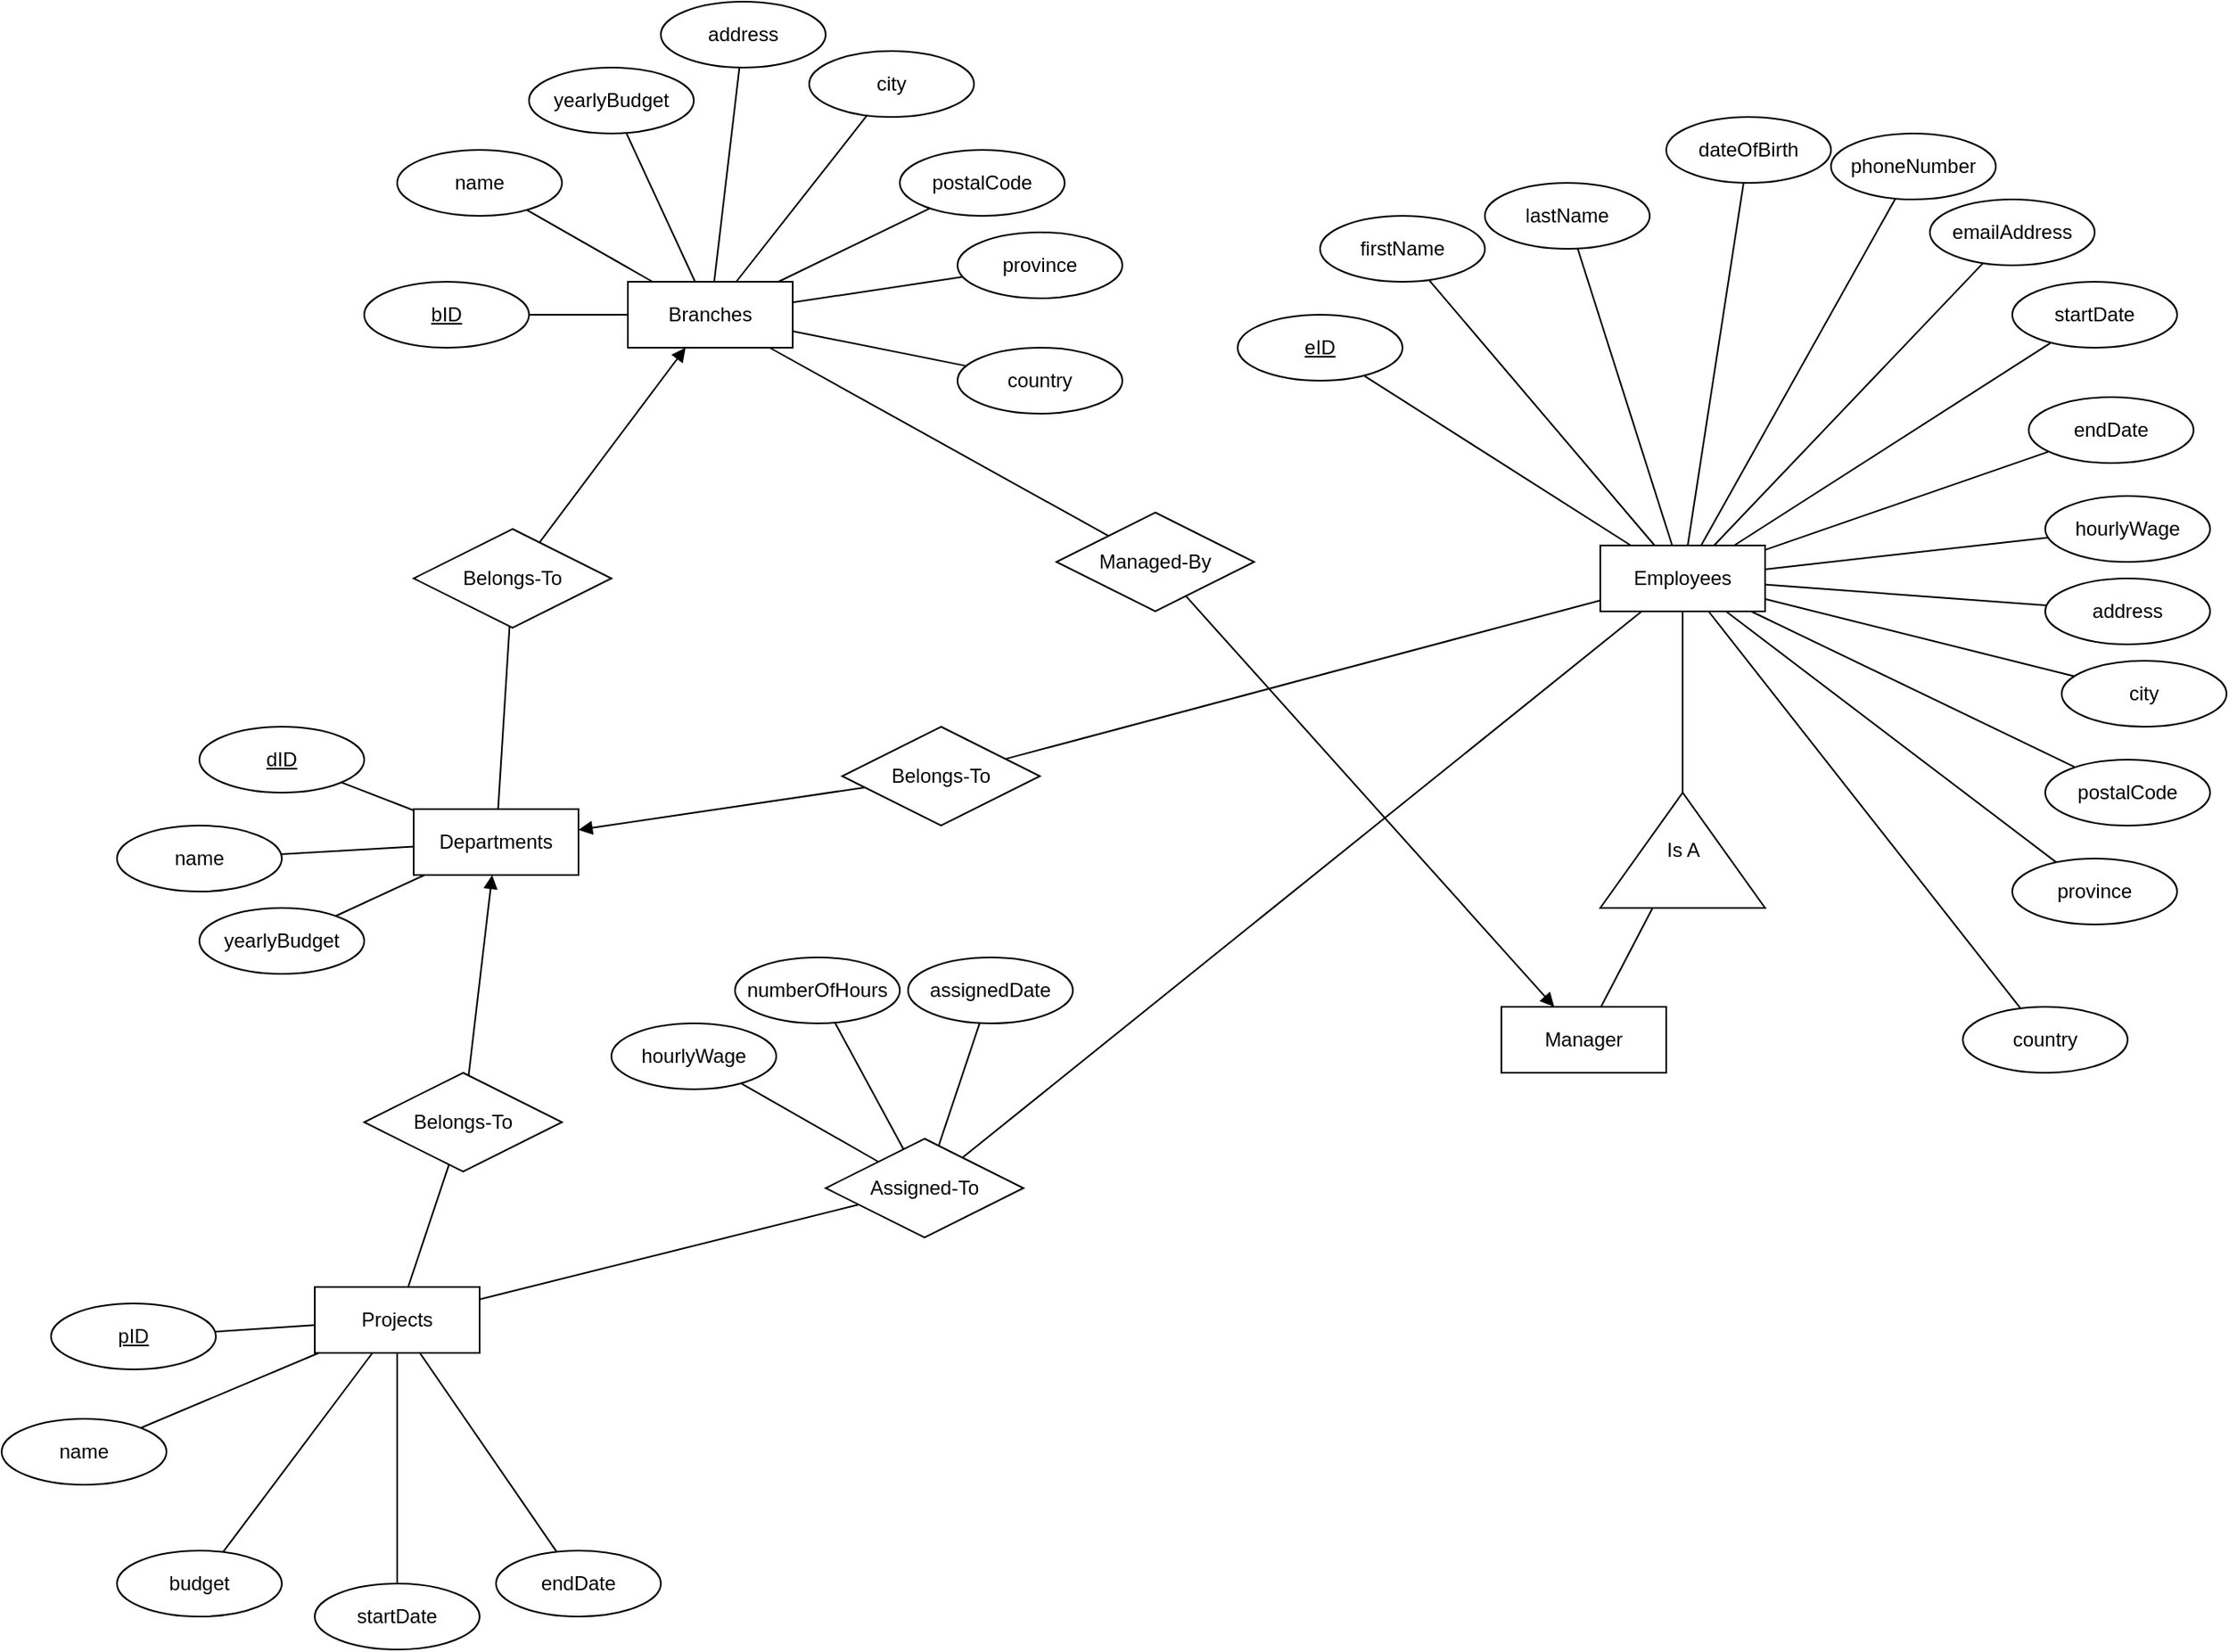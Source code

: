 <mxfile version="15.5.2" type="device"><diagram id="fnmCOroNZdCPgmPkX1eb" name="Page-1"><mxGraphModel dx="2980" dy="2040" grid="1" gridSize="10" guides="1" tooltips="1" connect="1" arrows="1" fold="1" page="1" pageScale="1" pageWidth="850" pageHeight="1100" math="0" shadow="0"><root><mxCell id="0"/><mxCell id="1" parent="0"/><mxCell id="VQh2Qn3ohgtx3n3Q3S5V-108" style="edgeStyle=none;rounded=0;orthogonalLoop=1;jettySize=auto;html=1;endArrow=none;endFill=0;" parent="1" source="VQh2Qn3ohgtx3n3Q3S5V-1" target="VQh2Qn3ohgtx3n3Q3S5V-104" edge="1"><mxGeometry relative="1" as="geometry"/></mxCell><mxCell id="VQh2Qn3ohgtx3n3Q3S5V-1" value="Branches" style="whiteSpace=wrap;html=1;align=center;" parent="1" vertex="1"><mxGeometry x="160" y="120" width="100" height="40" as="geometry"/></mxCell><mxCell id="VQh2Qn3ohgtx3n3Q3S5V-15" style="edgeStyle=none;rounded=0;orthogonalLoop=1;jettySize=auto;html=1;endArrow=none;endFill=0;" parent="1" source="VQh2Qn3ohgtx3n3Q3S5V-2" target="VQh2Qn3ohgtx3n3Q3S5V-14" edge="1"><mxGeometry relative="1" as="geometry"/></mxCell><mxCell id="VQh2Qn3ohgtx3n3Q3S5V-2" value="Departments" style="whiteSpace=wrap;html=1;align=center;" parent="1" vertex="1"><mxGeometry x="30" y="440" width="100" height="40" as="geometry"/></mxCell><mxCell id="VQh2Qn3ohgtx3n3Q3S5V-75" style="edgeStyle=none;rounded=0;orthogonalLoop=1;jettySize=auto;html=1;endArrow=none;endFill=0;" parent="1" source="VQh2Qn3ohgtx3n3Q3S5V-3" target="VQh2Qn3ohgtx3n3Q3S5V-74" edge="1"><mxGeometry relative="1" as="geometry"/></mxCell><mxCell id="VQh2Qn3ohgtx3n3Q3S5V-111" style="edgeStyle=none;rounded=0;orthogonalLoop=1;jettySize=auto;html=1;endArrow=none;endFill=0;" parent="1" source="VQh2Qn3ohgtx3n3Q3S5V-3" target="VQh2Qn3ohgtx3n3Q3S5V-110" edge="1"><mxGeometry relative="1" as="geometry"/></mxCell><mxCell id="VQh2Qn3ohgtx3n3Q3S5V-3" value="Employees" style="whiteSpace=wrap;html=1;align=center;" parent="1" vertex="1"><mxGeometry x="750" y="280" width="100" height="40" as="geometry"/></mxCell><mxCell id="VQh2Qn3ohgtx3n3Q3S5V-81" style="edgeStyle=none;rounded=0;orthogonalLoop=1;jettySize=auto;html=1;endArrow=none;endFill=0;" parent="1" source="VQh2Qn3ohgtx3n3Q3S5V-4" target="VQh2Qn3ohgtx3n3Q3S5V-78" edge="1"><mxGeometry relative="1" as="geometry"/></mxCell><mxCell id="VQh2Qn3ohgtx3n3Q3S5V-4" value="Projects" style="whiteSpace=wrap;html=1;align=center;" parent="1" vertex="1"><mxGeometry x="-30" y="730" width="100" height="40" as="geometry"/></mxCell><mxCell id="VQh2Qn3ohgtx3n3Q3S5V-11" style="rounded=0;orthogonalLoop=1;jettySize=auto;html=1;endArrow=none;endFill=0;" parent="1" source="VQh2Qn3ohgtx3n3Q3S5V-6" target="VQh2Qn3ohgtx3n3Q3S5V-2" edge="1"><mxGeometry relative="1" as="geometry"/></mxCell><mxCell id="VQh2Qn3ohgtx3n3Q3S5V-6" value="dID" style="ellipse;whiteSpace=wrap;html=1;align=center;fontStyle=4;" parent="1" vertex="1"><mxGeometry x="-100" y="390" width="100" height="40" as="geometry"/></mxCell><mxCell id="VQh2Qn3ohgtx3n3Q3S5V-12" style="edgeStyle=none;rounded=0;orthogonalLoop=1;jettySize=auto;html=1;endArrow=none;endFill=0;" parent="1" source="VQh2Qn3ohgtx3n3Q3S5V-7" target="VQh2Qn3ohgtx3n3Q3S5V-2" edge="1"><mxGeometry relative="1" as="geometry"/></mxCell><mxCell id="VQh2Qn3ohgtx3n3Q3S5V-7" value="name" style="ellipse;whiteSpace=wrap;html=1;align=center;" parent="1" vertex="1"><mxGeometry x="-150" y="450" width="100" height="40" as="geometry"/></mxCell><mxCell id="VQh2Qn3ohgtx3n3Q3S5V-13" style="edgeStyle=none;rounded=0;orthogonalLoop=1;jettySize=auto;html=1;endArrow=none;endFill=0;" parent="1" source="VQh2Qn3ohgtx3n3Q3S5V-8" target="VQh2Qn3ohgtx3n3Q3S5V-2" edge="1"><mxGeometry relative="1" as="geometry"/></mxCell><mxCell id="VQh2Qn3ohgtx3n3Q3S5V-8" value="yearlyBudget" style="ellipse;whiteSpace=wrap;html=1;align=center;" parent="1" vertex="1"><mxGeometry x="-100" y="500" width="100" height="40" as="geometry"/></mxCell><mxCell id="VQh2Qn3ohgtx3n3Q3S5V-16" style="edgeStyle=none;rounded=0;orthogonalLoop=1;jettySize=auto;html=1;endArrow=block;endFill=1;" parent="1" source="VQh2Qn3ohgtx3n3Q3S5V-14" target="VQh2Qn3ohgtx3n3Q3S5V-1" edge="1"><mxGeometry relative="1" as="geometry"/></mxCell><mxCell id="VQh2Qn3ohgtx3n3Q3S5V-14" value="Belongs-To" style="shape=rhombus;perimeter=rhombusPerimeter;whiteSpace=wrap;html=1;align=center;" parent="1" vertex="1"><mxGeometry x="30" y="270" width="120" height="60" as="geometry"/></mxCell><mxCell id="VQh2Qn3ohgtx3n3Q3S5V-25" style="edgeStyle=none;rounded=0;orthogonalLoop=1;jettySize=auto;html=1;endArrow=none;endFill=0;" parent="1" source="VQh2Qn3ohgtx3n3Q3S5V-17" target="VQh2Qn3ohgtx3n3Q3S5V-1" edge="1"><mxGeometry relative="1" as="geometry"/></mxCell><mxCell id="VQh2Qn3ohgtx3n3Q3S5V-17" value="bID" style="ellipse;whiteSpace=wrap;html=1;align=center;fontStyle=4;" parent="1" vertex="1"><mxGeometry y="120" width="100" height="40" as="geometry"/></mxCell><mxCell id="VQh2Qn3ohgtx3n3Q3S5V-26" style="edgeStyle=none;rounded=0;orthogonalLoop=1;jettySize=auto;html=1;endArrow=none;endFill=0;" parent="1" source="VQh2Qn3ohgtx3n3Q3S5V-18" target="VQh2Qn3ohgtx3n3Q3S5V-1" edge="1"><mxGeometry relative="1" as="geometry"/></mxCell><mxCell id="VQh2Qn3ohgtx3n3Q3S5V-18" value="name" style="ellipse;whiteSpace=wrap;html=1;align=center;" parent="1" vertex="1"><mxGeometry x="20" y="40" width="100" height="40" as="geometry"/></mxCell><mxCell id="VQh2Qn3ohgtx3n3Q3S5V-27" style="edgeStyle=none;rounded=0;orthogonalLoop=1;jettySize=auto;html=1;endArrow=none;endFill=0;" parent="1" source="VQh2Qn3ohgtx3n3Q3S5V-19" target="VQh2Qn3ohgtx3n3Q3S5V-1" edge="1"><mxGeometry relative="1" as="geometry"><mxPoint x="220" y="140" as="targetPoint"/></mxGeometry></mxCell><mxCell id="VQh2Qn3ohgtx3n3Q3S5V-19" value="yearlyBudget" style="ellipse;whiteSpace=wrap;html=1;align=center;" parent="1" vertex="1"><mxGeometry x="100" y="-10" width="100" height="40" as="geometry"/></mxCell><mxCell id="VQh2Qn3ohgtx3n3Q3S5V-28" style="edgeStyle=none;rounded=0;orthogonalLoop=1;jettySize=auto;html=1;endArrow=none;endFill=0;" parent="1" source="VQh2Qn3ohgtx3n3Q3S5V-20" target="VQh2Qn3ohgtx3n3Q3S5V-1" edge="1"><mxGeometry relative="1" as="geometry"/></mxCell><mxCell id="VQh2Qn3ohgtx3n3Q3S5V-20" value="address" style="ellipse;whiteSpace=wrap;html=1;align=center;" parent="1" vertex="1"><mxGeometry x="180" y="-50" width="100" height="40" as="geometry"/></mxCell><mxCell id="VQh2Qn3ohgtx3n3Q3S5V-29" style="edgeStyle=none;rounded=0;orthogonalLoop=1;jettySize=auto;html=1;endArrow=none;endFill=0;" parent="1" source="VQh2Qn3ohgtx3n3Q3S5V-21" target="VQh2Qn3ohgtx3n3Q3S5V-1" edge="1"><mxGeometry relative="1" as="geometry"/></mxCell><mxCell id="VQh2Qn3ohgtx3n3Q3S5V-21" value="city" style="ellipse;whiteSpace=wrap;html=1;align=center;" parent="1" vertex="1"><mxGeometry x="270" y="-20" width="100" height="40" as="geometry"/></mxCell><mxCell id="VQh2Qn3ohgtx3n3Q3S5V-30" style="edgeStyle=none;rounded=0;orthogonalLoop=1;jettySize=auto;html=1;endArrow=none;endFill=0;" parent="1" source="VQh2Qn3ohgtx3n3Q3S5V-22" target="VQh2Qn3ohgtx3n3Q3S5V-1" edge="1"><mxGeometry relative="1" as="geometry"/></mxCell><mxCell id="VQh2Qn3ohgtx3n3Q3S5V-22" value="postalCode" style="ellipse;whiteSpace=wrap;html=1;align=center;" parent="1" vertex="1"><mxGeometry x="325" y="40" width="100" height="40" as="geometry"/></mxCell><mxCell id="VQh2Qn3ohgtx3n3Q3S5V-31" style="edgeStyle=none;rounded=0;orthogonalLoop=1;jettySize=auto;html=1;endArrow=none;endFill=0;" parent="1" source="VQh2Qn3ohgtx3n3Q3S5V-23" target="VQh2Qn3ohgtx3n3Q3S5V-1" edge="1"><mxGeometry relative="1" as="geometry"/></mxCell><mxCell id="VQh2Qn3ohgtx3n3Q3S5V-23" value="province" style="ellipse;whiteSpace=wrap;html=1;align=center;" parent="1" vertex="1"><mxGeometry x="360" y="90" width="100" height="40" as="geometry"/></mxCell><mxCell id="VQh2Qn3ohgtx3n3Q3S5V-39" style="edgeStyle=none;rounded=0;orthogonalLoop=1;jettySize=auto;html=1;endArrow=none;endFill=0;" parent="1" source="VQh2Qn3ohgtx3n3Q3S5V-34" target="VQh2Qn3ohgtx3n3Q3S5V-4" edge="1"><mxGeometry relative="1" as="geometry"/></mxCell><mxCell id="VQh2Qn3ohgtx3n3Q3S5V-34" value="pID" style="ellipse;whiteSpace=wrap;html=1;align=center;fontStyle=4;" parent="1" vertex="1"><mxGeometry x="-190" y="740" width="100" height="40" as="geometry"/></mxCell><mxCell id="VQh2Qn3ohgtx3n3Q3S5V-40" style="edgeStyle=none;rounded=0;orthogonalLoop=1;jettySize=auto;html=1;endArrow=none;endFill=0;" parent="1" source="VQh2Qn3ohgtx3n3Q3S5V-35" target="VQh2Qn3ohgtx3n3Q3S5V-4" edge="1"><mxGeometry relative="1" as="geometry"/></mxCell><mxCell id="VQh2Qn3ohgtx3n3Q3S5V-35" value="name" style="ellipse;whiteSpace=wrap;html=1;align=center;" parent="1" vertex="1"><mxGeometry x="-220" y="810" width="100" height="40" as="geometry"/></mxCell><mxCell id="VQh2Qn3ohgtx3n3Q3S5V-41" style="edgeStyle=none;rounded=0;orthogonalLoop=1;jettySize=auto;html=1;endArrow=none;endFill=0;" parent="1" source="VQh2Qn3ohgtx3n3Q3S5V-36" target="VQh2Qn3ohgtx3n3Q3S5V-4" edge="1"><mxGeometry relative="1" as="geometry"/></mxCell><mxCell id="VQh2Qn3ohgtx3n3Q3S5V-36" value="budget" style="ellipse;whiteSpace=wrap;html=1;align=center;" parent="1" vertex="1"><mxGeometry x="-150" y="890" width="100" height="40" as="geometry"/></mxCell><mxCell id="VQh2Qn3ohgtx3n3Q3S5V-42" style="edgeStyle=none;rounded=0;orthogonalLoop=1;jettySize=auto;html=1;endArrow=none;endFill=0;" parent="1" source="VQh2Qn3ohgtx3n3Q3S5V-37" target="VQh2Qn3ohgtx3n3Q3S5V-4" edge="1"><mxGeometry relative="1" as="geometry"/></mxCell><mxCell id="VQh2Qn3ohgtx3n3Q3S5V-37" value="startDate" style="ellipse;whiteSpace=wrap;html=1;align=center;" parent="1" vertex="1"><mxGeometry x="-30" y="910" width="100" height="40" as="geometry"/></mxCell><mxCell id="VQh2Qn3ohgtx3n3Q3S5V-43" style="edgeStyle=none;rounded=0;orthogonalLoop=1;jettySize=auto;html=1;endArrow=none;endFill=0;" parent="1" source="VQh2Qn3ohgtx3n3Q3S5V-38" target="VQh2Qn3ohgtx3n3Q3S5V-4" edge="1"><mxGeometry relative="1" as="geometry"/></mxCell><mxCell id="VQh2Qn3ohgtx3n3Q3S5V-38" value="endDate" style="ellipse;whiteSpace=wrap;html=1;align=center;" parent="1" vertex="1"><mxGeometry x="80" y="890" width="100" height="40" as="geometry"/></mxCell><mxCell id="VQh2Qn3ohgtx3n3Q3S5V-60" style="edgeStyle=none;rounded=0;orthogonalLoop=1;jettySize=auto;html=1;endArrow=none;endFill=0;" parent="1" source="VQh2Qn3ohgtx3n3Q3S5V-44" target="VQh2Qn3ohgtx3n3Q3S5V-3" edge="1"><mxGeometry relative="1" as="geometry"/></mxCell><mxCell id="VQh2Qn3ohgtx3n3Q3S5V-44" value="eID" style="ellipse;whiteSpace=wrap;html=1;align=center;fontStyle=4;" parent="1" vertex="1"><mxGeometry x="530" y="140" width="100" height="40" as="geometry"/></mxCell><mxCell id="VQh2Qn3ohgtx3n3Q3S5V-61" style="edgeStyle=none;rounded=0;orthogonalLoop=1;jettySize=auto;html=1;endArrow=none;endFill=0;" parent="1" source="VQh2Qn3ohgtx3n3Q3S5V-45" target="VQh2Qn3ohgtx3n3Q3S5V-3" edge="1"><mxGeometry relative="1" as="geometry"><mxPoint x="686.291" y="168.909" as="sourcePoint"/></mxGeometry></mxCell><mxCell id="VQh2Qn3ohgtx3n3Q3S5V-45" value="firstName" style="ellipse;whiteSpace=wrap;html=1;align=center;" parent="1" vertex="1"><mxGeometry x="580" y="80" width="100" height="40" as="geometry"/></mxCell><mxCell id="VQh2Qn3ohgtx3n3Q3S5V-62" style="edgeStyle=none;rounded=0;orthogonalLoop=1;jettySize=auto;html=1;endArrow=none;endFill=0;" parent="1" source="VQh2Qn3ohgtx3n3Q3S5V-46" target="VQh2Qn3ohgtx3n3Q3S5V-3" edge="1"><mxGeometry relative="1" as="geometry"><mxPoint x="763.591" y="99.948" as="sourcePoint"/></mxGeometry></mxCell><mxCell id="VQh2Qn3ohgtx3n3Q3S5V-46" value="lastName" style="ellipse;whiteSpace=wrap;html=1;align=center;" parent="1" vertex="1"><mxGeometry x="680" y="60" width="100" height="40" as="geometry"/></mxCell><mxCell id="VQh2Qn3ohgtx3n3Q3S5V-63" style="edgeStyle=none;rounded=0;orthogonalLoop=1;jettySize=auto;html=1;endArrow=none;endFill=0;" parent="1" source="VQh2Qn3ohgtx3n3Q3S5V-47" target="VQh2Qn3ohgtx3n3Q3S5V-3" edge="1"><mxGeometry relative="1" as="geometry"/></mxCell><mxCell id="VQh2Qn3ohgtx3n3Q3S5V-47" value="dateOfBirth" style="ellipse;whiteSpace=wrap;html=1;align=center;" parent="1" vertex="1"><mxGeometry x="790" y="20" width="100" height="40" as="geometry"/></mxCell><mxCell id="VQh2Qn3ohgtx3n3Q3S5V-64" style="edgeStyle=none;rounded=0;orthogonalLoop=1;jettySize=auto;html=1;endArrow=none;endFill=0;" parent="1" source="VQh2Qn3ohgtx3n3Q3S5V-48" target="VQh2Qn3ohgtx3n3Q3S5V-3" edge="1"><mxGeometry relative="1" as="geometry"/></mxCell><mxCell id="VQh2Qn3ohgtx3n3Q3S5V-48" value="phoneNumber" style="ellipse;whiteSpace=wrap;html=1;align=center;" parent="1" vertex="1"><mxGeometry x="890" y="30" width="100" height="40" as="geometry"/></mxCell><mxCell id="VQh2Qn3ohgtx3n3Q3S5V-65" style="edgeStyle=none;rounded=0;orthogonalLoop=1;jettySize=auto;html=1;endArrow=none;endFill=0;" parent="1" source="VQh2Qn3ohgtx3n3Q3S5V-49" target="VQh2Qn3ohgtx3n3Q3S5V-3" edge="1"><mxGeometry relative="1" as="geometry"/></mxCell><mxCell id="VQh2Qn3ohgtx3n3Q3S5V-49" value="emailAddress" style="ellipse;whiteSpace=wrap;html=1;align=center;" parent="1" vertex="1"><mxGeometry x="950" y="70" width="100" height="40" as="geometry"/></mxCell><mxCell id="VQh2Qn3ohgtx3n3Q3S5V-66" style="edgeStyle=none;rounded=0;orthogonalLoop=1;jettySize=auto;html=1;endArrow=none;endFill=0;" parent="1" source="VQh2Qn3ohgtx3n3Q3S5V-52" target="VQh2Qn3ohgtx3n3Q3S5V-3" edge="1"><mxGeometry relative="1" as="geometry"/></mxCell><mxCell id="VQh2Qn3ohgtx3n3Q3S5V-52" value="startDate" style="ellipse;whiteSpace=wrap;html=1;align=center;" parent="1" vertex="1"><mxGeometry x="1000" y="120" width="100" height="40" as="geometry"/></mxCell><mxCell id="VQh2Qn3ohgtx3n3Q3S5V-67" style="edgeStyle=none;rounded=0;orthogonalLoop=1;jettySize=auto;html=1;endArrow=none;endFill=0;" parent="1" source="VQh2Qn3ohgtx3n3Q3S5V-53" target="VQh2Qn3ohgtx3n3Q3S5V-3" edge="1"><mxGeometry relative="1" as="geometry"/></mxCell><mxCell id="VQh2Qn3ohgtx3n3Q3S5V-53" value="endDate" style="ellipse;whiteSpace=wrap;html=1;align=center;" parent="1" vertex="1"><mxGeometry x="1010" y="190" width="100" height="40" as="geometry"/></mxCell><mxCell id="VQh2Qn3ohgtx3n3Q3S5V-68" style="edgeStyle=none;rounded=0;orthogonalLoop=1;jettySize=auto;html=1;endArrow=none;endFill=0;" parent="1" source="VQh2Qn3ohgtx3n3Q3S5V-54" target="VQh2Qn3ohgtx3n3Q3S5V-3" edge="1"><mxGeometry relative="1" as="geometry"/></mxCell><mxCell id="VQh2Qn3ohgtx3n3Q3S5V-54" value="hourlyWage" style="ellipse;whiteSpace=wrap;html=1;align=center;" parent="1" vertex="1"><mxGeometry x="1020" y="250" width="100" height="40" as="geometry"/></mxCell><mxCell id="VQh2Qn3ohgtx3n3Q3S5V-69" style="edgeStyle=none;rounded=0;orthogonalLoop=1;jettySize=auto;html=1;endArrow=none;endFill=0;" parent="1" source="VQh2Qn3ohgtx3n3Q3S5V-55" target="VQh2Qn3ohgtx3n3Q3S5V-3" edge="1"><mxGeometry relative="1" as="geometry"/></mxCell><mxCell id="VQh2Qn3ohgtx3n3Q3S5V-55" value="address" style="ellipse;whiteSpace=wrap;html=1;align=center;" parent="1" vertex="1"><mxGeometry x="1020" y="300" width="100" height="40" as="geometry"/></mxCell><mxCell id="VQh2Qn3ohgtx3n3Q3S5V-70" style="edgeStyle=none;rounded=0;orthogonalLoop=1;jettySize=auto;html=1;endArrow=none;endFill=0;" parent="1" source="VQh2Qn3ohgtx3n3Q3S5V-56" target="VQh2Qn3ohgtx3n3Q3S5V-3" edge="1"><mxGeometry relative="1" as="geometry"/></mxCell><mxCell id="VQh2Qn3ohgtx3n3Q3S5V-56" value="city" style="ellipse;whiteSpace=wrap;html=1;align=center;" parent="1" vertex="1"><mxGeometry x="1030" y="350" width="100" height="40" as="geometry"/></mxCell><mxCell id="VQh2Qn3ohgtx3n3Q3S5V-71" style="edgeStyle=none;rounded=0;orthogonalLoop=1;jettySize=auto;html=1;endArrow=none;endFill=0;" parent="1" source="VQh2Qn3ohgtx3n3Q3S5V-57" target="VQh2Qn3ohgtx3n3Q3S5V-3" edge="1"><mxGeometry relative="1" as="geometry"/></mxCell><mxCell id="VQh2Qn3ohgtx3n3Q3S5V-57" value="postalCode" style="ellipse;whiteSpace=wrap;html=1;align=center;" parent="1" vertex="1"><mxGeometry x="1020" y="410" width="100" height="40" as="geometry"/></mxCell><mxCell id="VQh2Qn3ohgtx3n3Q3S5V-72" style="edgeStyle=none;rounded=0;orthogonalLoop=1;jettySize=auto;html=1;endArrow=none;endFill=0;" parent="1" source="VQh2Qn3ohgtx3n3Q3S5V-58" target="VQh2Qn3ohgtx3n3Q3S5V-3" edge="1"><mxGeometry relative="1" as="geometry"/></mxCell><mxCell id="VQh2Qn3ohgtx3n3Q3S5V-58" value="province" style="ellipse;whiteSpace=wrap;html=1;align=center;" parent="1" vertex="1"><mxGeometry x="1000" y="470" width="100" height="40" as="geometry"/></mxCell><mxCell id="VQh2Qn3ohgtx3n3Q3S5V-73" style="edgeStyle=none;rounded=0;orthogonalLoop=1;jettySize=auto;html=1;endArrow=none;endFill=0;" parent="1" source="VQh2Qn3ohgtx3n3Q3S5V-59" target="VQh2Qn3ohgtx3n3Q3S5V-3" edge="1"><mxGeometry relative="1" as="geometry"><mxPoint x="890.692" y="490.35" as="sourcePoint"/></mxGeometry></mxCell><mxCell id="VQh2Qn3ohgtx3n3Q3S5V-59" value="country" style="ellipse;whiteSpace=wrap;html=1;align=center;" parent="1" vertex="1"><mxGeometry x="970" y="560" width="100" height="40" as="geometry"/></mxCell><mxCell id="VQh2Qn3ohgtx3n3Q3S5V-76" style="edgeStyle=none;rounded=0;orthogonalLoop=1;jettySize=auto;html=1;endArrow=block;endFill=1;" parent="1" source="VQh2Qn3ohgtx3n3Q3S5V-74" target="VQh2Qn3ohgtx3n3Q3S5V-2" edge="1"><mxGeometry relative="1" as="geometry"/></mxCell><mxCell id="VQh2Qn3ohgtx3n3Q3S5V-74" value="Belongs-To" style="shape=rhombus;perimeter=rhombusPerimeter;whiteSpace=wrap;html=1;align=center;" parent="1" vertex="1"><mxGeometry x="290" y="390" width="120" height="60" as="geometry"/></mxCell><mxCell id="VQh2Qn3ohgtx3n3Q3S5V-80" style="edgeStyle=none;rounded=0;orthogonalLoop=1;jettySize=auto;html=1;endArrow=block;endFill=1;" parent="1" source="VQh2Qn3ohgtx3n3Q3S5V-78" target="VQh2Qn3ohgtx3n3Q3S5V-2" edge="1"><mxGeometry relative="1" as="geometry"/></mxCell><mxCell id="VQh2Qn3ohgtx3n3Q3S5V-78" value="Belongs-To" style="shape=rhombus;perimeter=rhombusPerimeter;whiteSpace=wrap;html=1;align=center;" parent="1" vertex="1"><mxGeometry y="600" width="120" height="60" as="geometry"/></mxCell><mxCell id="VQh2Qn3ohgtx3n3Q3S5V-84" style="edgeStyle=none;rounded=0;orthogonalLoop=1;jettySize=auto;html=1;endArrow=none;endFill=0;" parent="1" source="VQh2Qn3ohgtx3n3Q3S5V-82" target="VQh2Qn3ohgtx3n3Q3S5V-83" edge="1"><mxGeometry relative="1" as="geometry"/></mxCell><mxCell id="VQh2Qn3ohgtx3n3Q3S5V-82" value="Manager" style="whiteSpace=wrap;html=1;align=center;" parent="1" vertex="1"><mxGeometry x="690" y="560" width="100" height="40" as="geometry"/></mxCell><mxCell id="VQh2Qn3ohgtx3n3Q3S5V-85" style="edgeStyle=none;rounded=0;orthogonalLoop=1;jettySize=auto;html=1;endArrow=none;endFill=0;" parent="1" source="VQh2Qn3ohgtx3n3Q3S5V-83" target="VQh2Qn3ohgtx3n3Q3S5V-3" edge="1"><mxGeometry relative="1" as="geometry"/></mxCell><mxCell id="VQh2Qn3ohgtx3n3Q3S5V-83" value="Is A" style="verticalLabelPosition=middle;verticalAlign=middle;html=1;shape=mxgraph.basic.acute_triangle;dx=0.5;labelPosition=center;align=center;" parent="1" vertex="1"><mxGeometry x="750" y="430" width="100" height="70" as="geometry"/></mxCell><mxCell id="VQh2Qn3ohgtx3n3Q3S5V-103" style="edgeStyle=none;rounded=0;orthogonalLoop=1;jettySize=auto;html=1;endArrow=none;endFill=0;" parent="1" source="VQh2Qn3ohgtx3n3Q3S5V-102" target="VQh2Qn3ohgtx3n3Q3S5V-1" edge="1"><mxGeometry relative="1" as="geometry"/></mxCell><mxCell id="VQh2Qn3ohgtx3n3Q3S5V-102" value="country" style="ellipse;whiteSpace=wrap;html=1;align=center;" parent="1" vertex="1"><mxGeometry x="360" y="160" width="100" height="40" as="geometry"/></mxCell><mxCell id="VQh2Qn3ohgtx3n3Q3S5V-109" style="edgeStyle=none;rounded=0;orthogonalLoop=1;jettySize=auto;html=1;endArrow=block;endFill=1;" parent="1" source="VQh2Qn3ohgtx3n3Q3S5V-104" target="VQh2Qn3ohgtx3n3Q3S5V-82" edge="1"><mxGeometry relative="1" as="geometry"><mxPoint x="495.455" y="520" as="targetPoint"/></mxGeometry></mxCell><mxCell id="VQh2Qn3ohgtx3n3Q3S5V-104" value="Managed-By" style="shape=rhombus;perimeter=rhombusPerimeter;whiteSpace=wrap;html=1;align=center;" parent="1" vertex="1"><mxGeometry x="420" y="260" width="120" height="60" as="geometry"/></mxCell><mxCell id="VQh2Qn3ohgtx3n3Q3S5V-112" style="edgeStyle=none;rounded=0;orthogonalLoop=1;jettySize=auto;html=1;endArrow=none;endFill=0;" parent="1" source="VQh2Qn3ohgtx3n3Q3S5V-110" target="VQh2Qn3ohgtx3n3Q3S5V-4" edge="1"><mxGeometry relative="1" as="geometry"/></mxCell><mxCell id="VQh2Qn3ohgtx3n3Q3S5V-110" value="Assigned-To" style="shape=rhombus;perimeter=rhombusPerimeter;whiteSpace=wrap;html=1;align=center;" parent="1" vertex="1"><mxGeometry x="280" y="640" width="120" height="60" as="geometry"/></mxCell><mxCell id="VQh2Qn3ohgtx3n3Q3S5V-116" style="edgeStyle=none;rounded=0;orthogonalLoop=1;jettySize=auto;html=1;endArrow=none;endFill=0;" parent="1" source="VQh2Qn3ohgtx3n3Q3S5V-113" target="VQh2Qn3ohgtx3n3Q3S5V-110" edge="1"><mxGeometry relative="1" as="geometry"/></mxCell><mxCell id="VQh2Qn3ohgtx3n3Q3S5V-113" value="hourlyWage" style="ellipse;whiteSpace=wrap;html=1;align=center;" parent="1" vertex="1"><mxGeometry x="150" y="570" width="100" height="40" as="geometry"/></mxCell><mxCell id="VQh2Qn3ohgtx3n3Q3S5V-115" style="edgeStyle=none;rounded=0;orthogonalLoop=1;jettySize=auto;html=1;endArrow=none;endFill=0;" parent="1" source="VQh2Qn3ohgtx3n3Q3S5V-114" target="VQh2Qn3ohgtx3n3Q3S5V-110" edge="1"><mxGeometry relative="1" as="geometry"/></mxCell><mxCell id="VQh2Qn3ohgtx3n3Q3S5V-114" value="numberOfHours" style="ellipse;whiteSpace=wrap;html=1;align=center;" parent="1" vertex="1"><mxGeometry x="225" y="530" width="100" height="40" as="geometry"/></mxCell><mxCell id="zccJU7XFmzULTks59l-1-3" style="edgeStyle=none;rounded=0;orthogonalLoop=1;jettySize=auto;html=1;endArrow=none;endFill=0;" parent="1" source="zccJU7XFmzULTks59l-1-1" target="VQh2Qn3ohgtx3n3Q3S5V-110" edge="1"><mxGeometry relative="1" as="geometry"/></mxCell><mxCell id="zccJU7XFmzULTks59l-1-1" value="assignedDate" style="ellipse;whiteSpace=wrap;html=1;align=center;" parent="1" vertex="1"><mxGeometry x="330" y="530" width="100" height="40" as="geometry"/></mxCell></root></mxGraphModel></diagram></mxfile>